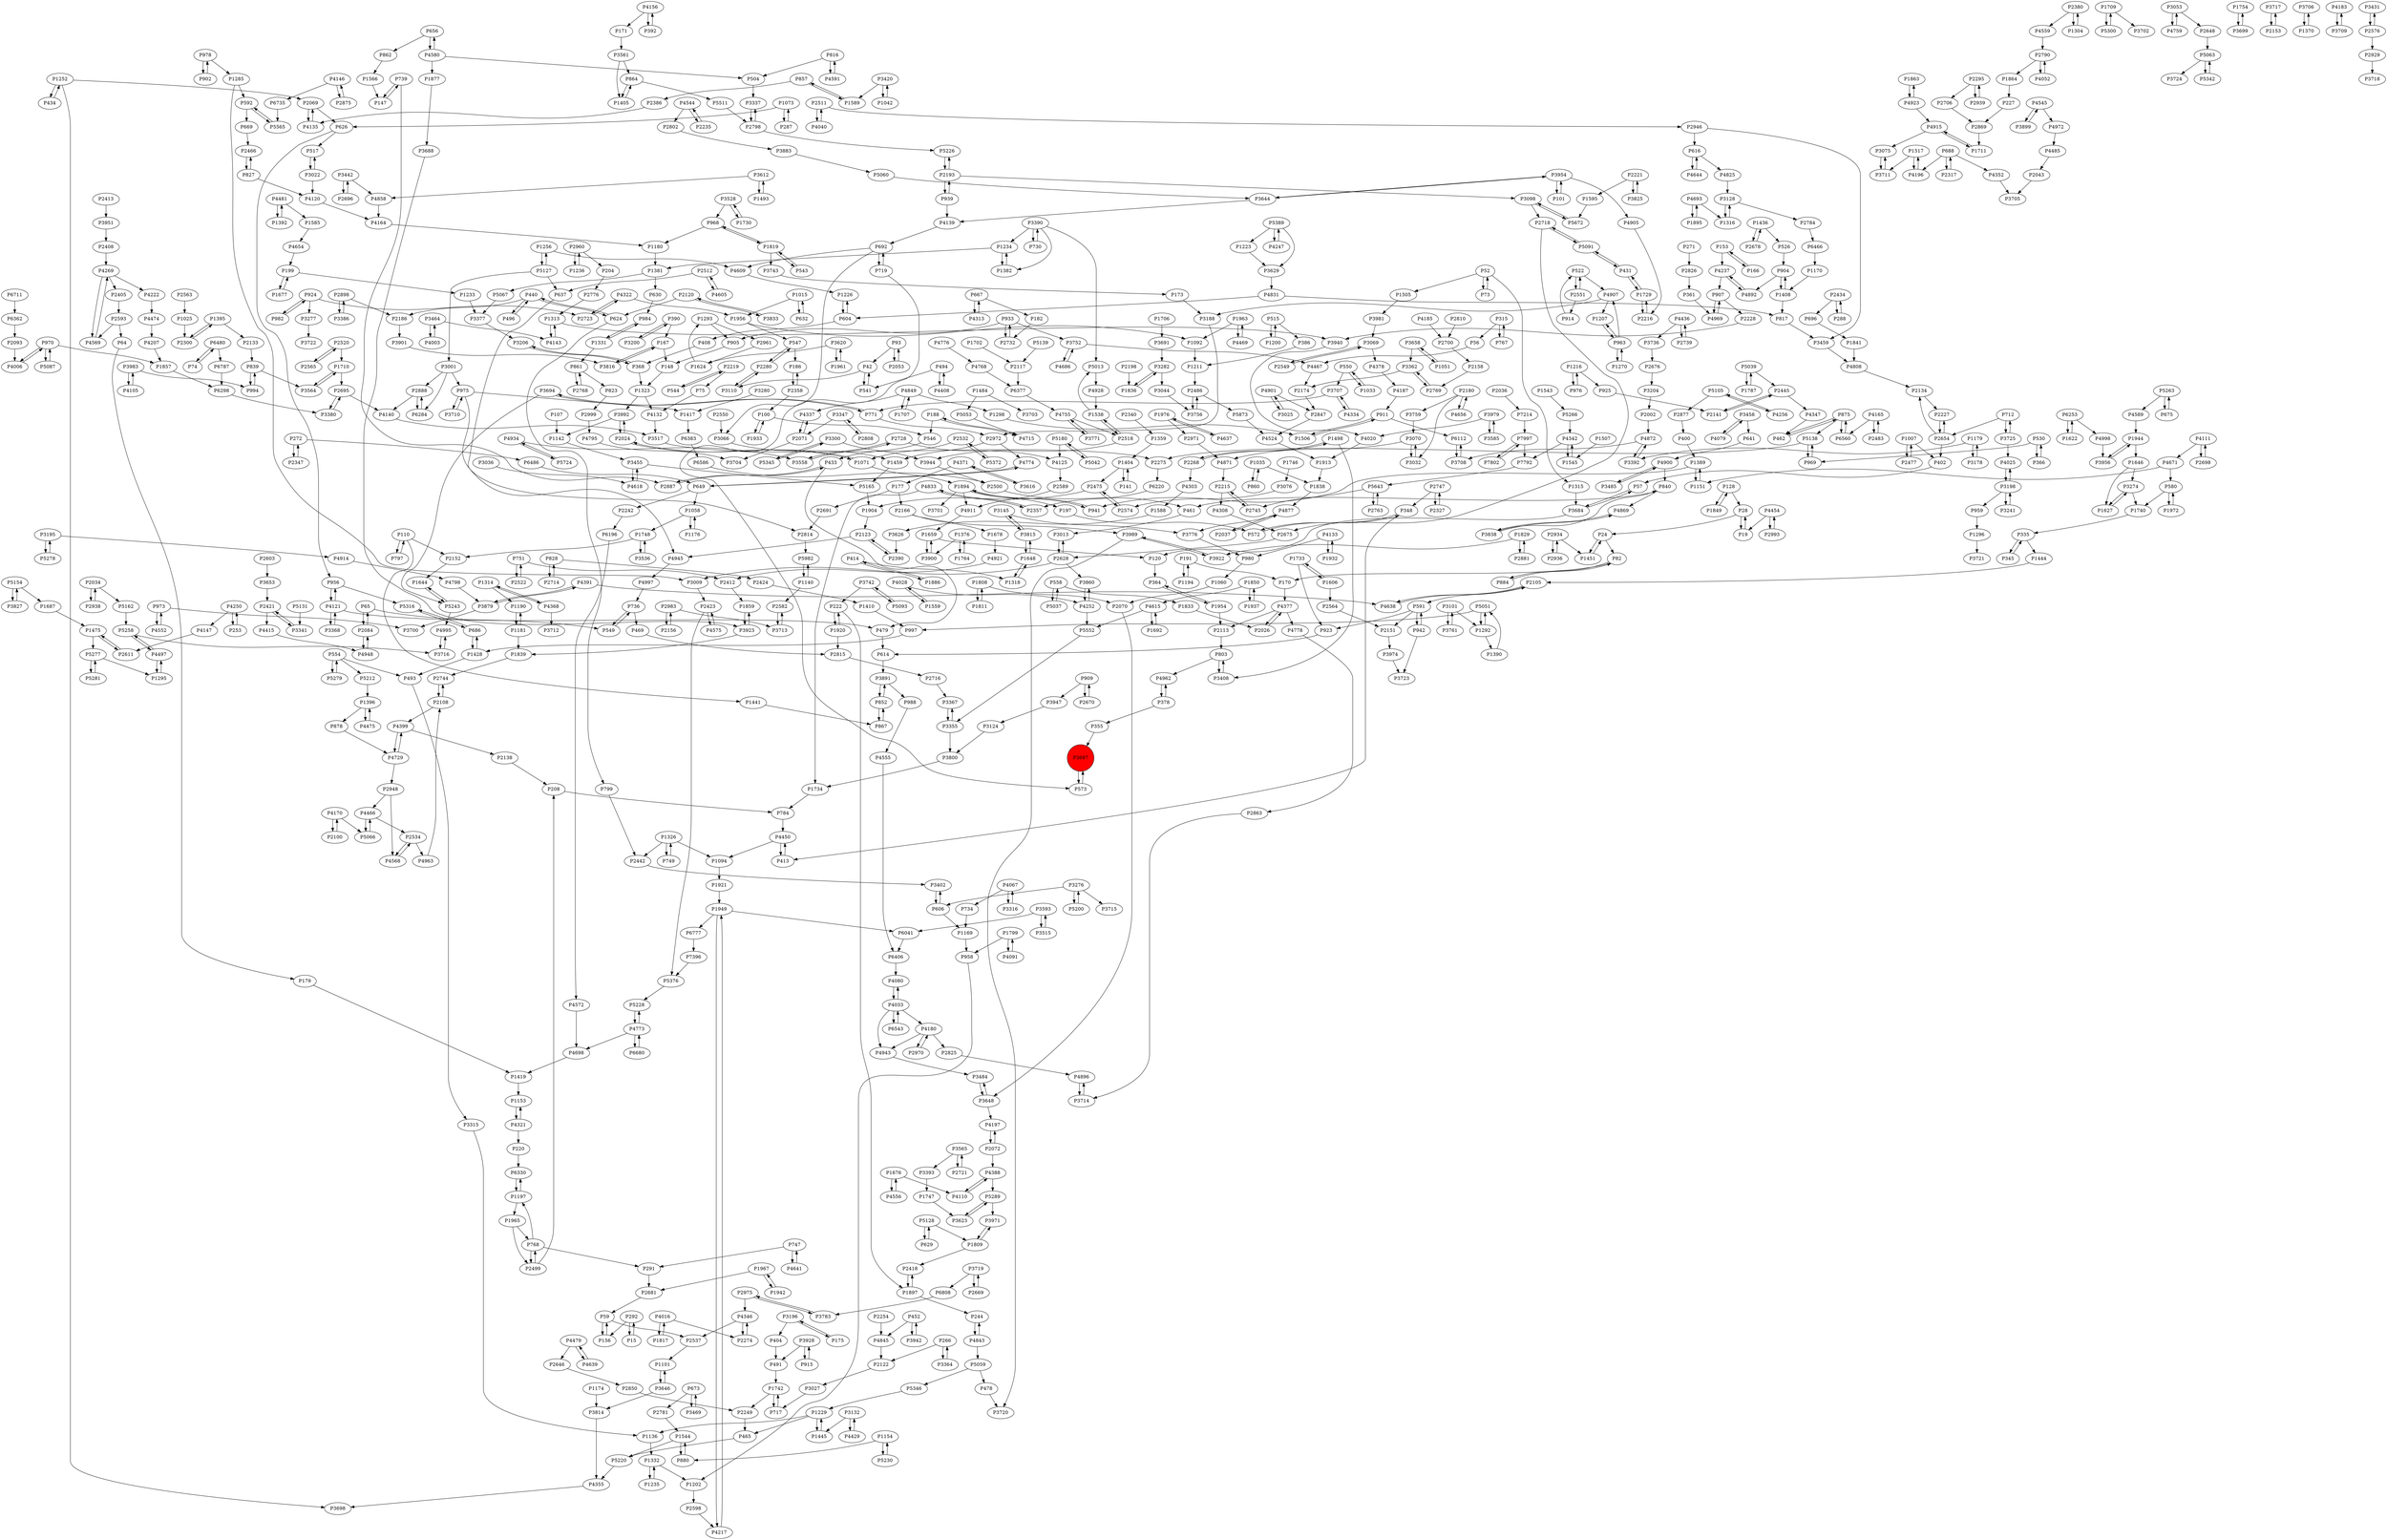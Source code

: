 digraph {
	P1190 -> P1181
	P1428 -> P493
	P6196 -> P4572
	P1211 -> P2486
	P3860 -> P4252
	P4067 -> P734
	P1498 -> P3408
	P1921 -> P1949
	P2850 -> P2249
	P2442 -> P3402
	P2971 -> P4871
	P2215 -> P2745
	P606 -> P3402
	P2728 -> P3558
	P591 -> P923
	P3188 -> P2972
	P1863 -> P4923
	P2036 -> P7214
	P1315 -> P3684
	P530 -> P969
	P2072 -> P4197
	P997 -> P1428
	P667 -> P182
	P2358 -> P100
	P816 -> P4591
	P4928 -> P1538
	P1687 -> P1475
	P4615 -> P5552
	P4962 -> P378
	P2802 -> P3883
	P1709 -> P5300
	P2696 -> P3442
	P6253 -> P1622
	P1007 -> P2477
	P6680 -> P4773
	P3196 -> P404
	P2300 -> P1395
	P4143 -> P1313
	P2108 -> P2744
	P355 -> P3697
	P982 -> P924
	P153 -> P4237
	P3992 -> P2024
	P2961 -> P1624
	P4436 -> P3736
	P4654 -> P199
	P1819 -> P3743
	P504 -> P3337
	P3707 -> P771
	P4033 -> P6543
	P554 -> P5279
	P4006 -> P970
	P3195 -> P5278
	P580 -> P1740
	P2327 -> P2747
	P939 -> P2193
	P3195 -> P4914
	P1298 -> P1506
	P907 -> P2228
	P404 -> P491
	P4408 -> P494
	P1646 -> P3274
	P1007 -> P402
	P5389 -> P3629
	P4111 -> P2698
	P167 -> P148
	P3442 -> P2696
	P5042 -> P5180
	P2475 -> P1904
	P4776 -> P4768
	P1747 -> P3623
	P3691 -> P3282
	P3620 -> P1624
	P1376 -> P1764
	P3838 -> P840
	P4033 -> P4180
	P828 -> P2424
	P4197 -> P2072
	P2002 -> P4872
	P3761 -> P3101
	P3053 -> P4759
	P1252 -> P434
	P696 -> P1841
	P4105 -> P3983
	P1256 -> P5127
	P840 -> P461
	P768 -> P1197
	P4399 -> P4729
	P3954 -> P4905
	P2826 -> P361
	P4552 -> P973
	P2654 -> P2134
	P4020 -> P1913
	P2141 -> P2445
	P2718 -> P5091
	P3954 -> P101
	P2747 -> P2327
	P4247 -> P5389
	P1676 -> P4556
	P3814 -> P4355
	P3974 -> P3723
	P2654 -> P2227
	P2728 -> P4125
	P3648 -> P4197
	P1234 -> P1381
	P1754 -> P3699
	P2700 -> P2158
	P3198 -> P4025
	P4825 -> P3128
	P4391 -> P4638
	P4121 -> P3368
	P1746 -> P3076
	P637 -> P4945
	P5128 -> P1809
	P2166 -> P3989
	P3716 -> P4995
	P2084 -> P65
	P3900 -> P1659
	P4871 -> P2215
	P4067 -> P3316
	P3756 -> P2486
	P2134 -> P2227
	P3719 -> P6808
	P3124 -> P3800
	P4729 -> P4399
	P188 -> P546
	P905 -> P148
	P4377 -> P2113
	P5154 -> P1687
	P5289 -> P3623
	P4544 -> P2802
	P2043 -> P3705
	P364 -> P1954
	P5376 -> P5228
	P4222 -> P4474
	P2254 -> P4845
	P2676 -> P3204
	P2477 -> P1007
	P530 -> P366
	P3362 -> P2769
	P222 -> P1897
	P970 -> P5087
	P253 -> P4250
	P2512 -> P4605
	P3883 -> P5060
	P1894 -> P197
	P2295 -> P2939
	P335 -> P1444
	P292 -> P15
	P4170 -> P2100
	P368 -> P1323
	P1092 -> P1211
	P6777 -> P7396
	P493 -> P3315
	P799 -> P2442
	P1179 -> P3392
	P5643 -> P2745
	P751 -> P2522
	P558 -> P5037
	P2695 -> P4140
	P3464 -> P4003
	P128 -> P28
	P656 -> P862
	P1505 -> P3981
	P4237 -> P4892
	P2993 -> P4454
	P1829 -> P2881
	P5087 -> P970
	P1389 -> P1151
	P2227 -> P2654
	P1475 -> P5277
	P1404 -> P141
	P3891 -> P852
	P1850 -> P4615
	P408 -> P368
	P1410 -> P997
	P939 -> P4139
	P2070 -> P3648
	P1692 -> P4615
	P1678 -> P4921
	P1937 -> P1850
	P1484 -> P3703
	P4915 -> P3075
	P1588 -> P3626
	P975 -> P2814
	P911 -> P6112
	P4371 -> P3616
	P1894 -> P941
	P1234 -> P1382
	P4833 -> P1734
	P2219 -> P75
	P3564 -> P1710
	P1961 -> P3620
	P1897 -> P2418
	P739 -> P147
	P2123 -> P4945
	P6298 -> P3380
	P42 -> P3110
	P1235 -> P1332
	P3282 -> P1836
	P4121 -> P479
	P1877 -> P3688
	P3776 -> P980
	P712 -> P2654
	P2646 -> P2850
	P827 -> P2466
	P440 -> P496
	P3022 -> P4120
	P3276 -> P5200
	P3274 -> P1627
	P1965 -> P768
	P4125 -> P2589
	P1963 -> P4469
	P2681 -> P59
	P3620 -> P1961
	P816 -> P504
	P2888 -> P6284
	P827 -> P4120
	P554 -> P493
	P5060 -> P3644
	P414 -> P1318
	P2423 -> P4575
	P3981 -> P3069
	P1153 -> P4321
	P4187 -> P911
	P4755 -> P3771
	P4892 -> P4237
	P4217 -> P1949
	P1710 -> P3564
	P1493 -> P3612
	P361 -> P4969
	P1544 -> P5220
	P4995 -> P3716
	P3951 -> P2408
	P5258 -> P3716
	P1897 -> P244
	P719 -> P573
	P2499 -> P768
	P4556 -> P1676
	P2532 -> P5372
	P4845 -> P2122
	P2744 -> P2108
	P128 -> P1849
	P4352 -> P3705
	P3515 -> P3593
	P1710 -> P2695
	P4120 -> P4164
	P1174 -> P3814
	P2380 -> P1304
	P5258 -> P4497
	P4256 -> P5105
	P2198 -> P1836
	P875 -> P6560
	P5243 -> P1644
	P1256 -> P4609
	P465 -> P5220
	P5039 -> P1787
	P1606 -> P2564
	P1295 -> P4497
	P65 -> P549
	P547 -> P2280
	P5127 -> P637
	P156 -> P59
	P179 -> P1419
	P984 -> P1331
	P3282 -> P3044
	P4773 -> P6680
	P3827 -> P5154
	P100 -> P546
	P4033 -> P4943
	P2960 -> P1236
	P4052 -> P2790
	P3833 -> P2120
	P1956 -> P1092
	P3458 -> P641
	P862 -> P1566
	P2120 -> P624
	P2549 -> P3069
	P2193 -> P5226
	P4237 -> P907
	P378 -> P4962
	P2881 -> P1829
	P3198 -> P959
	P3942 -> P452
	P2511 -> P4040
	P3923 -> P1859
	P5037 -> P558
	P4575 -> P2423
	P1622 -> P6253
	P1734 -> P784
	P2698 -> P4111
	P1707 -> P4849
	P5180 -> P5042
	P4849 -> P1707
	P4269 -> P4569
	P4303 -> P1588
	P52 -> P1505
	P915 -> P3928
	P975 -> P3710
	P4545 -> P4972
	P2026 -> P4377
	P861 -> P2768
	P74 -> P6480
	P204 -> P2776
	P923 -> P614
	P5063 -> P3724
	P3528 -> P968
	P4686 -> P3752
	P390 -> P167
	P2934 -> P1451
	P857 -> P2386
	P3783 -> P2975
	P2228 -> P3940
	P994 -> P839
	P59 -> P2537
	P1729 -> P2216
	P592 -> P669
	P1390 -> P5051
	P100 -> P1933
	P1644 -> P5243
	P2863 -> P3714
	P1058 -> P1748
	P2565 -> P2520
	P914 -> P522
	P2105 -> P4638
	P4481 -> P1585
	P5226 -> P2193
	P496 -> P440
	P2268 -> P1498
	P2340 -> P1359
	P2280 -> P547
	P4641 -> P747
	P6406 -> P4080
	P4698 -> P1419
	P1544 -> P880
	P649 -> P2242
	P3337 -> P2798
	P975 -> P1417
	P2628 -> P3860
	P4474 -> P4207
	P909 -> P3947
	P3341 -> P2421
	P4943 -> P3484
	P479 -> P614
	P3013 -> P2628
	P1331 -> P861
	P4833 -> P2357
	P272 -> P6486
	P4644 -> P616
	P4524 -> P1913
	P101 -> P3954
	P5278 -> P3195
	P4544 -> P2235
	P4346 -> P2274
	P1033 -> P550
	P42 -> P541
	P191 -> P1194
	P6586 -> P2500
	P1154 -> P880
	P5051 -> P997
	P1894 -> P3701
	P1396 -> P4475
	P4079 -> P3458
	P1252 -> P3698
	P2274 -> P4346
	P3128 -> P2784
	P522 -> P2551
	P3593 -> P6041
	P2445 -> P4347
	P2445 -> P2141
	P2120 -> P3833
	P52 -> P73
	P1314 -> P1190
	P857 -> P1589
	P3110 -> P2280
	P3684 -> P120
	P2975 -> P4346
	P2798 -> P3337
	P3455 -> P5165
	P3717 -> P2153
	P1506 -> P911
	P1963 -> P1092
	P4569 -> P4269
	P4139 -> P692
	P604 -> P1226
	P904 -> P1408
	P3688 -> P3923
	P4768 -> P6377
	P4997 -> P736
	P4778 -> P2863
	P1270 -> P963
	P5565 -> P592
	P1316 -> P3128
	P1292 -> P5051
	P1967 -> P2681
	P767 -> P315
	P2153 -> P3717
	P2869 -> P1711
	P1051 -> P3658
	P2975 -> P3783
	P3646 -> P3814
	P3101 -> P3761
	P884 -> P82
	P1179 -> P3178
	P1659 -> P3900
	P5511 -> P2798
	P4497 -> P1295
	P1381 -> P5067
	P6711 -> P6362
	P4638 -> P2105
	P82 -> P884
	P852 -> P867
	P7396 -> P5376
	P1419 -> P1153
	P1808 -> P1811
	P4466 -> P5066
	P1223 -> P3629
	P573 -> P3697
	P1740 -> P335
	P541 -> P42
	P803 -> P4962
	P177 -> P2166
	P2486 -> P3756
	P3979 -> P3585
	P1933 -> P100
	P5372 -> P2532
	P3800 -> P1734
	P1733 -> P923
	P2180 -> P4656
	P3276 -> P606
	P736 -> P549
	P2551 -> P522
	P1849 -> P128
	P2486 -> P5873
	P5067 -> P3377
	P3053 -> P2648
	P4637 -> P1976
	P616 -> P4644
	P3420 -> P1042
	P4454 -> P2993
	P4831 -> P604
	P452 -> P3942
	P3145 -> P3776
	P4545 -> P3899
	P734 -> P1169
	P2122 -> P3027
	P549 -> P736
	P1436 -> P526
	P2847 -> P4524
	P1498 -> P2268
	P5091 -> P431
	P4843 -> P244
	P4568 -> P2534
	P6284 -> P2888
	P3697 -> P573
	P15 -> P292
	P3838 -> P4869
	P4831 -> P817
	P5316 -> P686
	P244 -> P4843
	P4693 -> P1895
	P1676 -> P4110
	P4963 -> P2108
	P4016 -> P2274
	P3355 -> P3367
	P2123 -> P2390
	P469 -> P2815
	P2069 -> P626
	P2593 -> P64
	P4371 -> P177
	P3891 -> P988
	P3393 -> P1747
	P768 -> P291
	P5066 -> P4466
	P3658 -> P1051
	P2071 -> P4337
	P167 -> P3816
	P2946 -> P616
	P2776 -> P1313
	P902 -> P978
	P4347 -> P462
	P4377 -> P2026
	P1382 -> P1234
	P2412 -> P1859
	P2156 -> P2983
	P2408 -> P4269
	P1932 -> P4133
	P667 -> P4313
	P6362 -> P2093
	P649 -> P4774
	P5552 -> P3355
	P2574 -> P2475
	P4269 -> P4222
	P1627 -> P3274
	P924 -> P3277
	P1025 -> P2300
	P4080 -> P4033
	P3585 -> P3979
	P3459 -> P4808
	P1332 -> P1202
	P3719 -> P2669
	P1326 -> P2442
	P2898 -> P2186
	P1405 -> P864
	P522 -> P4907
	P2084 -> P4948
	P771 -> P2972
	P1292 -> P1390
	P580 -> P1972
	P271 -> P2826
	P2424 -> P1410
	P5091 -> P2718
	P6735 -> P5565
	P515 -> P1200
	P5228 -> P4773
	P2295 -> P2706
	P288 -> P2434
	P907 -> P4969
	P4313 -> P667
	P904 -> P4892
	P390 -> P3200
	P5243 -> P4995
	P688 -> P2317
	P1517 -> P3711
	P2249 -> P465
	P2603 -> P3653
	P2898 -> P3386
	P7214 -> P7997
	P867 -> P852
	P3036 -> P4618
	P348 -> P413
	P4377 -> P4778
	P4591 -> P816
	P291 -> P2681
	P5281 -> P5277
	P3626 -> P2390
	P3464 -> P4143
	P840 -> P4869
	P2158 -> P2769
	P2518 -> P3944
	P4388 -> P4110
	P461 -> P3013
	P515 -> P386
	P4795 -> P3704
	P1733 -> P1606
	P2037 -> P4877
	P4033 -> P4080
	P4915 -> P1711
	P2413 -> P3951
	P3536 -> P1748
	P2739 -> P4436
	P1659 -> P120
	P1944 -> P3956
	P1566 -> P147
	P4196 -> P1517
	P440 -> P624
	P1965 -> P2499
	P2174 -> P2847
	P1094 -> P1921
	P1293 -> P2961
	P1742 -> P2249
	P315 -> P56
	P2380 -> P4559
	P2936 -> P2934
	P3044 -> P3756
	P5105 -> P2877
	P171 -> P3561
	P2071 -> P3704
	P730 -> P3390
	P110 -> P1441
	P4759 -> P3053
	P1517 -> P4196
	P4858 -> P4164
	P2358 -> P186
	P3707 -> P4334
	P5105 -> P4256
	P1304 -> P2380
	P4896 -> P3714
	P1285 -> P592
	P3612 -> P1493
	P880 -> P1544
	P3001 -> P2888
	P2593 -> P4569
	P3992 -> P1142
	P2611 -> P1475
	P4132 -> P3517
	P5389 -> P1223
	P6041 -> P6406
	P56 -> P4467
	P4185 -> P2700
	P5277 -> P5281
	P771 -> P3694
	P1015 -> P632
	P1859 -> P3923
	P4133 -> P980
	P1559 -> P4028
	P392 -> P4156
	P624 -> P440
	P1395 -> P2300
	P3593 -> P3515
	P2072 -> P4388
	P2706 -> P2869
	P4135 -> P2069
	P2747 -> P348
	P5724 -> P4934
	P4609 -> P1226
	P2483 -> P4165
	P958 -> P1202
	P4572 -> P4698
	P1459 -> P5165
	P5154 -> P3827
	P2105 -> P591
	P3200 -> P390
	P2888 -> P4140
	P839 -> P3564
	P6486 -> P649
	P366 -> P530
	P3947 -> P3124
	P1445 -> P1229
	P4872 -> P3392
	P2317 -> P688
	P1819 -> P968
	P1920 -> P222
	P2589 -> P4911
	P4252 -> P5552
	P153 -> P166
	P1817 -> P4016
	P4869 -> P3838
	P3132 -> P4429
	P3699 -> P1754
	P348 -> P572
	P4346 -> P2537
	P3710 -> P975
	P3076 -> P2574
	P4945 -> P4997
	P1428 -> P686
	P5342 -> P5063
	P3386 -> P2898
	P1648 -> P3815
	P1207 -> P963
	P1895 -> P4693
	P3420 -> P1589
	P1197 -> P1965
	P909 -> P2670
	P6112 -> P3708
	P3816 -> P167
	P3940 -> P4020
	P1236 -> P2960
	P177 -> P2691
	P3706 -> P1370
	P3979 -> P4020
	P942 -> P591
	P5127 -> P3001
	P5643 -> P2763
	P2877 -> P400
	P107 -> P1142
	P3390 -> P1382
	P692 -> P719
	P3455 -> P4618
	P572 -> P348
	P3815 -> P3145
	P4322 -> P2723
	P3954 -> P3644
	P1142 -> P3455
	P3069 -> P2549
	P3944 -> P2500
	P1894 -> P4911
	P4183 -> P3709
	P4003 -> P3464
	P4773 -> P4698
	P2532 -> P1071
	P4872 -> P3708
	P335 -> P345
	P1200 -> P515
	P7997 -> P7792
	P266 -> P3364
	P208 -> P784
	P5277 -> P1295
	P147 -> P739
	P5162 -> P5258
	P1202 -> P2598
	P3989 -> P3720
	P3928 -> P491
	P1140 -> P5982
	P1395 -> P2133
	P3528 -> P1730
	P3752 -> P4686
	P688 -> P4352
	P3736 -> P2676
	P4040 -> P2511
	P4207 -> P1857
	P3098 -> P2718
	P3408 -> P803
	P3032 -> P3070
	P3390 -> P730
	P1058 -> P1176
	P4180 -> P2825
	P4399 -> P2138
	P3367 -> P3355
	P4559 -> P2790
	P543 -> P1819
	P3274 -> P1740
	P199 -> P1677
	P1920 -> P2815
	P2714 -> P828
	P2100 -> P4170
	P4934 -> P5724
	P2215 -> P4308
	P4605 -> P2512
	P3879 -> P4391
	P3431 -> P2576
	P1042 -> P3420
	P292 -> P156
	P1748 -> P3536
	P4165 -> P6560
	P3725 -> P4025
	P1956 -> P547
	P5063 -> P5342
	P1154 -> P5230
	P4378 -> P4187
	P963 -> P1207
	P4429 -> P3132
	P4133 -> P1932
	P4180 -> P4943
	P1229 -> P1445
	P1646 -> P1627
	P2669 -> P3719
	P2511 -> P2946
	P2518 -> P1538
	P3771 -> P4755
	P2929 -> P3718
	P2466 -> P827
	P3708 -> P6112
	P3694 -> P5243
	P4972 -> P4485
	P2421 -> P3341
	P3644 -> P3954
	P93 -> P42
	P2034 -> P2938
	P4140 -> P3517
	P4454 -> P19
	P2810 -> P2700
	P3469 -> P673
	P2675 -> P2628
	P1799 -> P958
	P400 -> P1389
	P4164 -> P1180
	P2275 -> P6220
	P1967 -> P1942
	P2691 -> P2814
	P4479 -> P2646
	P3362 -> P2174
	P5346 -> P1229
	P3392 -> P4872
	P2216 -> P1729
	P2598 -> P4217
	P197 -> P572
	P1904 -> P2123
	P5230 -> P1154
	P5982 -> P1140
	P4334 -> P3707
	P1838 -> P4877
	P386 -> P1211
	P65 -> P2084
	P4321 -> P1153
	P2434 -> P696
	P3815 -> P1648
	P4337 -> P2071
	P2268 -> P4303
	P1857 -> P6298
	P2053 -> P93
	P5131 -> P3341
	P1180 -> P1381
	P431 -> P1729
	P2745 -> P2215
	P2948 -> P4568
	P4146 -> P2875
	P2386 -> P4135
	P5039 -> P2445
	P7997 -> P7802
	P434 -> P1252
	P5013 -> P4928
	P2500 -> P461
	P823 -> P2999
	P4774 -> P649
	P1296 -> P3721
	P1252 -> P2069
	P5127 -> P1256
	P626 -> P956
	P2551 -> P914
	P1381 -> P630
	P747 -> P4641
	P817 -> P3459
	P3204 -> P2002
	P864 -> P1405
	P6383 -> P6586
	P148 -> P1323
	P1538 -> P5013
	P1101 -> P3646
	P4580 -> P1877
	P970 -> P1857
	P4391 -> P3879
	P3022 -> P517
	P4618 -> P3455
	P188 -> P4715
	P1787 -> P5039
	P1326 -> P749
	P3075 -> P3711
	P3277 -> P3722
	P5389 -> P4247
	P547 -> P186
	P784 -> P4450
	P973 -> P4552
	P5138 -> P2275
	P3709 -> P4183
	P2180 -> P3759
	P1507 -> P1545
	P1170 -> P1408
	P3565 -> P2721
	P933 -> P2732
	P1538 -> P2518
	P6253 -> P4998
	P2628 -> P3013
	P414 -> P1886
	P4900 -> P840
	P3276 -> P3715
	P2938 -> P2034
	P3971 -> P1809
	P4998 -> P3956
	P2887 -> P433
	P3066 -> P1459
	P2972 -> P1459
	P3928 -> P915
	P1326 -> P1094
	P2193 -> P939
	P4877 -> P3776
	P3725 -> P712
	P1543 -> P5266
	P4388 -> P5289
	P1648 -> P1318
	P494 -> P541
	P2108 -> P4399
	P3128 -> P1316
	P1886 -> P414
	P1711 -> P4915
	P2235 -> P4544
	P1451 -> P24
	P2475 -> P2574
	P1323 -> P4132
	P1585 -> P4654
	P1677 -> P199
	P3752 -> P4467
	P6466 -> P1170
	P6330 -> P1197
	P3101 -> P1292
	P1176 -> P1058
	P968 -> P1180
	P1136 -> P1332
	P402 -> P57
	P629 -> P5128
	P1015 -> P1956
	P5059 -> P478
	P4589 -> P1944
	P4415 -> P4948
	P5053 -> P4715
	P1216 -> P925
	P911 -> P1506
	P1836 -> P3282
	P2534 -> P4568
	P1942 -> P1967
	P1226 -> P604
	P4921 -> P2412
	P1949 -> P4217
	P4849 -> P1298
	P4016 -> P1817
	P4321 -> P220
	P3442 -> P4858
	P1408 -> P904
	P1864 -> P227
	P2280 -> P3110
	P4091 -> P1799
	P19 -> P28
	P1060 -> P2070
	P6480 -> P74
	P4368 -> P3712
	P4729 -> P2948
	P1313 -> P4143
	P199 -> P1233
	P4355 -> P3698
	P768 -> P2499
	P1293 -> P905
	P2939 -> P2295
	P4165 -> P2483
	P2166 -> P1678
	P2034 -> P5162
	P616 -> P4825
	P28 -> P19
	P3027 -> P717
	P1809 -> P2418
	P526 -> P904
	P2151 -> P3974
	P2537 -> P1101
	P1441 -> P867
	P315 -> P767
	P4693 -> P1316
	P1764 -> P1376
	P2798 -> P5226
	P3923 -> P1839
	P59 -> P156
	P2825 -> P4896
	P2763 -> P5643
	P669 -> P2466
	P3983 -> P994
	P1181 -> P1190
	P1624 -> P1293
	P3145 -> P3815
	P2769 -> P3362
	P3377 -> P3206
	P688 -> P4196
	P3743 -> P173
	P978 -> P1285
	P1545 -> P4342
	P4250 -> P4147
	P1197 -> P6330
	P1370 -> P3706
	P5289 -> P3971
	P963 -> P4907
	P3098 -> P5672
	P3198 -> P3241
	P4450 -> P413
	P2405 -> P2593
	P1475 -> P2611
	P5165 -> P1904
	P1949 -> P6041
	P3558 -> P2728
	P2221 -> P3825
	P2024 -> P1071
	P1954 -> P2113
	P3922 -> P3989
	P186 -> P2358
	P5200 -> P3276
	P3956 -> P1944
	P452 -> P4845
	P970 -> P4006
	P4905 -> P2216
	P3025 -> P4901
	P864 -> P5511
	P924 -> P982
	P1742 -> P717
	P878 -> P4729
	P5212 -> P1396
	P2117 -> P6377
	P2970 -> P4180
	P5266 -> P4342
	P4025 -> P3198
	P4170 -> P5066
	P956 -> P4121
	P4028 -> P4252
	P1332 -> P1235
	P1071 -> P1894
	P2948 -> P4466
	P4110 -> P4388
	P2999 -> P4795
	P3983 -> P4105
	P28 -> P24
	P2180 -> P3032
	P544 -> P2219
	P751 -> P2412
	P686 -> P1428
	P1073 -> P287
	P4907 -> P1207
	P3899 -> P4545
	P120 -> P364
	P5263 -> P4589
	P1194 -> P191
	P1285 -> P3009
	P4156 -> P392
	P797 -> P110
	P5873 -> P4524
	P973 -> P3700
	P3825 -> P2221
	P5279 -> P554
	P1229 -> P1136
	P1313 -> P3940
	P3565 -> P3393
	P1841 -> P4808
	P478 -> P3720
	P942 -> P3723
	P3694 -> P771
	P3561 -> P1405
	P3742 -> P5093
	P4252 -> P3860
	P1169 -> P958
	P1359 -> P1404
	P4322 -> P1956
	P875 -> P5138
	P1216 -> P976
	P3711 -> P3075
	P1808 -> P2070
	P2550 -> P3066
	P2219 -> P544
	P2138 -> P208
	P2983 -> P2156
	P220 -> P6330
	P3300 -> P5345
	P4934 -> P3558
	P2781 -> P1544
	P692 -> P3066
	P4368 -> P1314
	P4948 -> P2084
	P4911 -> P1659
	P4900 -> P3485
	P57 -> P3684
	P4147 -> P2611
	P1408 -> P817
	P2972 -> P4774
	P2499 -> P208
	P4615 -> P1692
	P287 -> P1073
	P933 -> P905
	P2421 -> P4415
	P3364 -> P266
	P2390 -> P2123
	P2808 -> P3347
	P433 -> P2887
	P2814 -> P5982
	P591 -> P942
	P1949 -> P6777
	P692 -> P4609
	P175 -> P3196
	P3001 -> P6284
	P6808 -> P3783
	P6220 -> P2357
	P170 -> P4377
	P3901 -> P3816
	P3644 -> P4139
	P7802 -> P7997
	P747 -> P291
	P3402 -> P606
	P1589 -> P857
	P110 -> P797
	P4877 -> P2037
	P4907 -> P3188
	P2069 -> P4135
	P1976 -> P2971
	P24 -> P1451
	P2670 -> P909
	P1233 -> P3377
	P4808 -> P2134
	P2723 -> P4322
	P1799 -> P4091
	P675 -> P5263
	P266 -> P2122
	P3458 -> P4079
	P2242 -> P6196
	P5093 -> P3742
	P3347 -> P2808
	P1811 -> P1808
	P2522 -> P751
	P4923 -> P1863
	P1314 -> P4368
	P963 -> P1270
	P4580 -> P656
	P712 -> P3725
	P1323 -> P3992
	P614 -> P3891
	P491 -> P1742
	P5139 -> P2117
	P4671 -> P1151
	P3612 -> P4858
	P749 -> P1326
	P4485 -> P2043
	P3347 -> P2071
	P2721 -> P3565
	P956 -> P5316
	P1976 -> P4637
	P433 -> P479
	P550 -> P1033
	P6543 -> P4033
	P5263 -> P675
	P1392 -> P4481
	P2732 -> P933
	P4849 -> P4337
	P2678 -> P1436
	P2520 -> P1710
	P3561 -> P864
	P1833 -> P2026
	P3069 -> P4378
	P554 -> P5212
	P2576 -> P2929
	P4436 -> P2739
	P978 -> P902
	P4121 -> P956
	P3380 -> P2695
	P1954 -> P364
	P2418 -> P1897
	P592 -> P5565
	P839 -> P994
	P3132 -> P1445
	P6480 -> P6787
	P4555 -> P6406
	P4481 -> P1392
	P988 -> P4555
	P1730 -> P3528
	P1331 -> P984
	P1151 -> P1389
	P191 -> P170
	P3206 -> P368
	P1819 -> P543
	P3001 -> P975
	P173 -> P3188
	P73 -> P52
	P1071 -> P2024
	P2564 -> P2151
	P3616 -> P4371
	P2784 -> P6466
	P4342 -> P1545
	P739 -> P2887
	P1035 -> P860
	P4111 -> P4671
	P110 -> P2152
	P4671 -> P580
	P2716 -> P3367
	P606 -> P1169
	P4798 -> P3879
	P803 -> P3408
	P3629 -> P4831
	P3648 -> P3484
	P4923 -> P4915
	P3989 -> P3922
	P4180 -> P2970
	P630 -> P984
	P968 -> P1819
	P4146 -> P6735
	P550 -> P3707
	P2983 -> P3713
	P2934 -> P2936
	P227 -> P2869
	P656 -> P4580
	P1404 -> P2475
	P4342 -> P7792
	P52 -> P1315
	P924 -> P2723
	P3196 -> P175
	P272 -> P2347
	P3713 -> P2582
	P4250 -> P253
	P3623 -> P5289
	P2093 -> P4006
	P3355 -> P3800
	P3280 -> P1417
	P64 -> P179
	P1706 -> P3691
	P959 -> P1296
	P1140 -> P2582
	P3484 -> P3648
	P3742 -> P222
	P3070 -> P3032
	P1606 -> P1733
	P2582 -> P3713
	P2790 -> P1864
	P3009 -> P2423
	P3658 -> P3362
	P166 -> P153
	P2423 -> P5376
	P860 -> P1035
	P4466 -> P2534
	P345 -> P335
	P649 -> P1058
	P2347 -> P272
	P2815 -> P2716
	P4639 -> P4479
	P1839 -> P2744
	P7792 -> P5643
	P3714 -> P4896
	P2960 -> P204
	P1484 -> P5053
	P686 -> P5316
	P182 -> P2732
	P4450 -> P1094
	P3390 -> P1234
	P736 -> P469
	P4755 -> P2518
	P626 -> P517
	P4028 -> P1559
	P6787 -> P6298
	P494 -> P4408
	P1417 -> P6383
	P1702 -> P2117
	P1035 -> P1838
	P558 -> P1833
	P1709 -> P3702
	P4901 -> P3025
	P2790 -> P4052
	P24 -> P82
	P980 -> P1060
	P719 -> P692
	P1829 -> P3922
	P4479 -> P4639
	P673 -> P2781
	P5128 -> P629
	P976 -> P1216
	P2434 -> P288
	P6377 -> P4755
	P2113 -> P803
	P2648 -> P5063
	P3517 -> P2275
	P925 -> P2141
	P2654 -> P402
	P1436 -> P2678
	P3759 -> P3070
	P2946 -> P3459
	P828 -> P2714
	P5220 -> P4355
	P3315 -> P1136
	P2152 -> P1644
	P3653 -> P2421
	P875 -> P462
	P2512 -> P637
	P1229 -> P465
	P4269 -> P2405
	P591 -> P2151
	P2576 -> P3431
	P431 -> P5091
	P673 -> P3469
	P3241 -> P3198
	P2695 -> P3380
	P1850 -> P1937
	P4497 -> P5258
	P1729 -> P431
	P2221 -> P1595
	P517 -> P3022
	P2563 -> P1025
	P4156 -> P171
	P3070 -> P4871
	P1595 -> P5672
	P4969 -> P907
	P3178 -> P1179
	P1389 -> P941
	P624 -> P799
	P3646 -> P1101
	P5059 -> P5346
	P5138 -> P969
	P2718 -> P2675
	P933 -> P3752
	P3684 -> P57
	P546 -> P433
	P3879 -> P3700
	P4580 -> P504
	P4715 -> P188
	P1318 -> P1648
	P440 -> P2186
	P5300 -> P1709
	P6560 -> P875
	P4901 -> P2847
	P3390 -> P5013
	P2133 -> P839
	P604 -> P408
	P5345 -> P3300
	P4656 -> P2180
	P1444 -> P2105
	P2186 -> P3901
	P368 -> P3206
	P1809 -> P3971
	P413 -> P4450
	P4773 -> P5228
	P2534 -> P4963
	P1972 -> P580
	P2875 -> P4146
	P3485 -> P4900
	P5180 -> P4125
	P2768 -> P861
	P2193 -> P3098
	P641 -> P4900
	P717 -> P1742
	P1376 -> P3900
	P4469 -> P1963
	P82 -> P170
	P1396 -> P878
	P5051 -> P1292
	P222 -> P1920
	P1181 -> P1839
	P3316 -> P4067
	P969 -> P5138
	P4843 -> P5059
	P93 -> P2053
	P378 -> P355
	P941 -> P1894
	P1073 -> P626
	P462 -> P875
	P2024 -> P3992
	P1944 -> P1646
	P2357 -> P4833
	P861 -> P823
	P852 -> P3891
	P1748 -> P2152
	P3368 -> P4121
	P5672 -> P3098
	P632 -> P1015
	P2628 -> P3009
	P4308 -> P2675
	P3300 -> P3944
	P1913 -> P1838
	P4467 -> P2174
	P4914 -> P4798
	P4475 -> P1396
	P2520 -> P2565
	P75 -> P4132
	P141 -> P1404
	P3697 [shape=circle]
	P3697 [style=filled]
	P3697 [fillcolor=red]
}